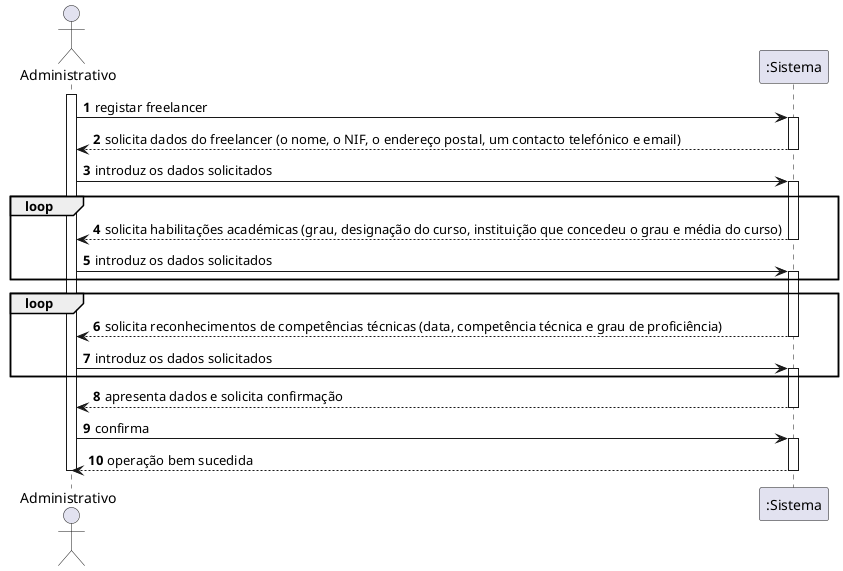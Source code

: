 @startuml
autonumber
actor "Administrativo" as UNR

activate UNR
UNR -> ":Sistema" : registar freelancer
activate ":Sistema"
":Sistema" --> UNR : solicita dados do freelancer (o nome, o NIF, o endereço postal, um contacto telefónico e email)
deactivate ":Sistema"
UNR -> ":Sistema" : introduz os dados solicitados

loop
activate ":Sistema"
":Sistema" --> UNR : solicita habilitações académicas (grau, designação do curso, instituição que concedeu o grau e média do curso)
deactivate ":Sistema"
UNR -> ":Sistema" : introduz os dados solicitados
activate ":Sistema"
end loop 

loop

":Sistema" --> UNR : solicita reconhecimentos de competências técnicas (data, competência técnica e grau de proficiência)
deactivate ":Sistema"
UNR -> ":Sistema" : introduz os dados solicitados
activate ":Sistema"
end loop


":Sistema" --> UNR : apresenta dados e solicita confirmação
deactivate ":Sistema"

UNR -> ":Sistema" : confirma
activate ":Sistema"
":Sistema" --> UNR : operação bem sucedida
deactivate ":Sistema"

deactivate UNR
@enduml
